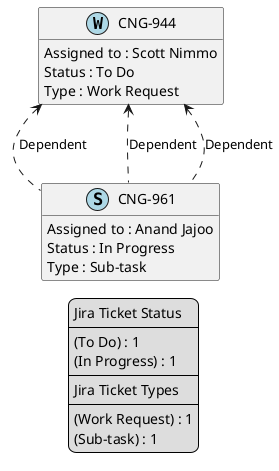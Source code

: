 @startuml
'https://plantuml.com/class-diagram

' GENERATE CLASS DIAGRAM ===========
' Generated at    : Mon Apr 15 13:01:55 CEST 2024

hide empty members

legend
Jira Ticket Status
----
(To Do) : 1
(In Progress) : 1
----
Jira Ticket Types
----
(Work Request) : 1
(Sub-task) : 1
end legend


' Tickets =======
class "CNG-944" << (W,lightblue) >> {
  Assigned to : Scott Nimmo
  Status : To Do
  Type : Work Request
}

class "CNG-961" << (S,lightblue) >> {
  Assigned to : Anand Jajoo
  Status : In Progress
  Type : Sub-task
}



' Links =======
"CNG-944" <.. "CNG-961" : Dependent
"CNG-944" <.. "CNG-961" : Dependent
"CNG-944" <.. "CNG-961" : Dependent


@enduml
